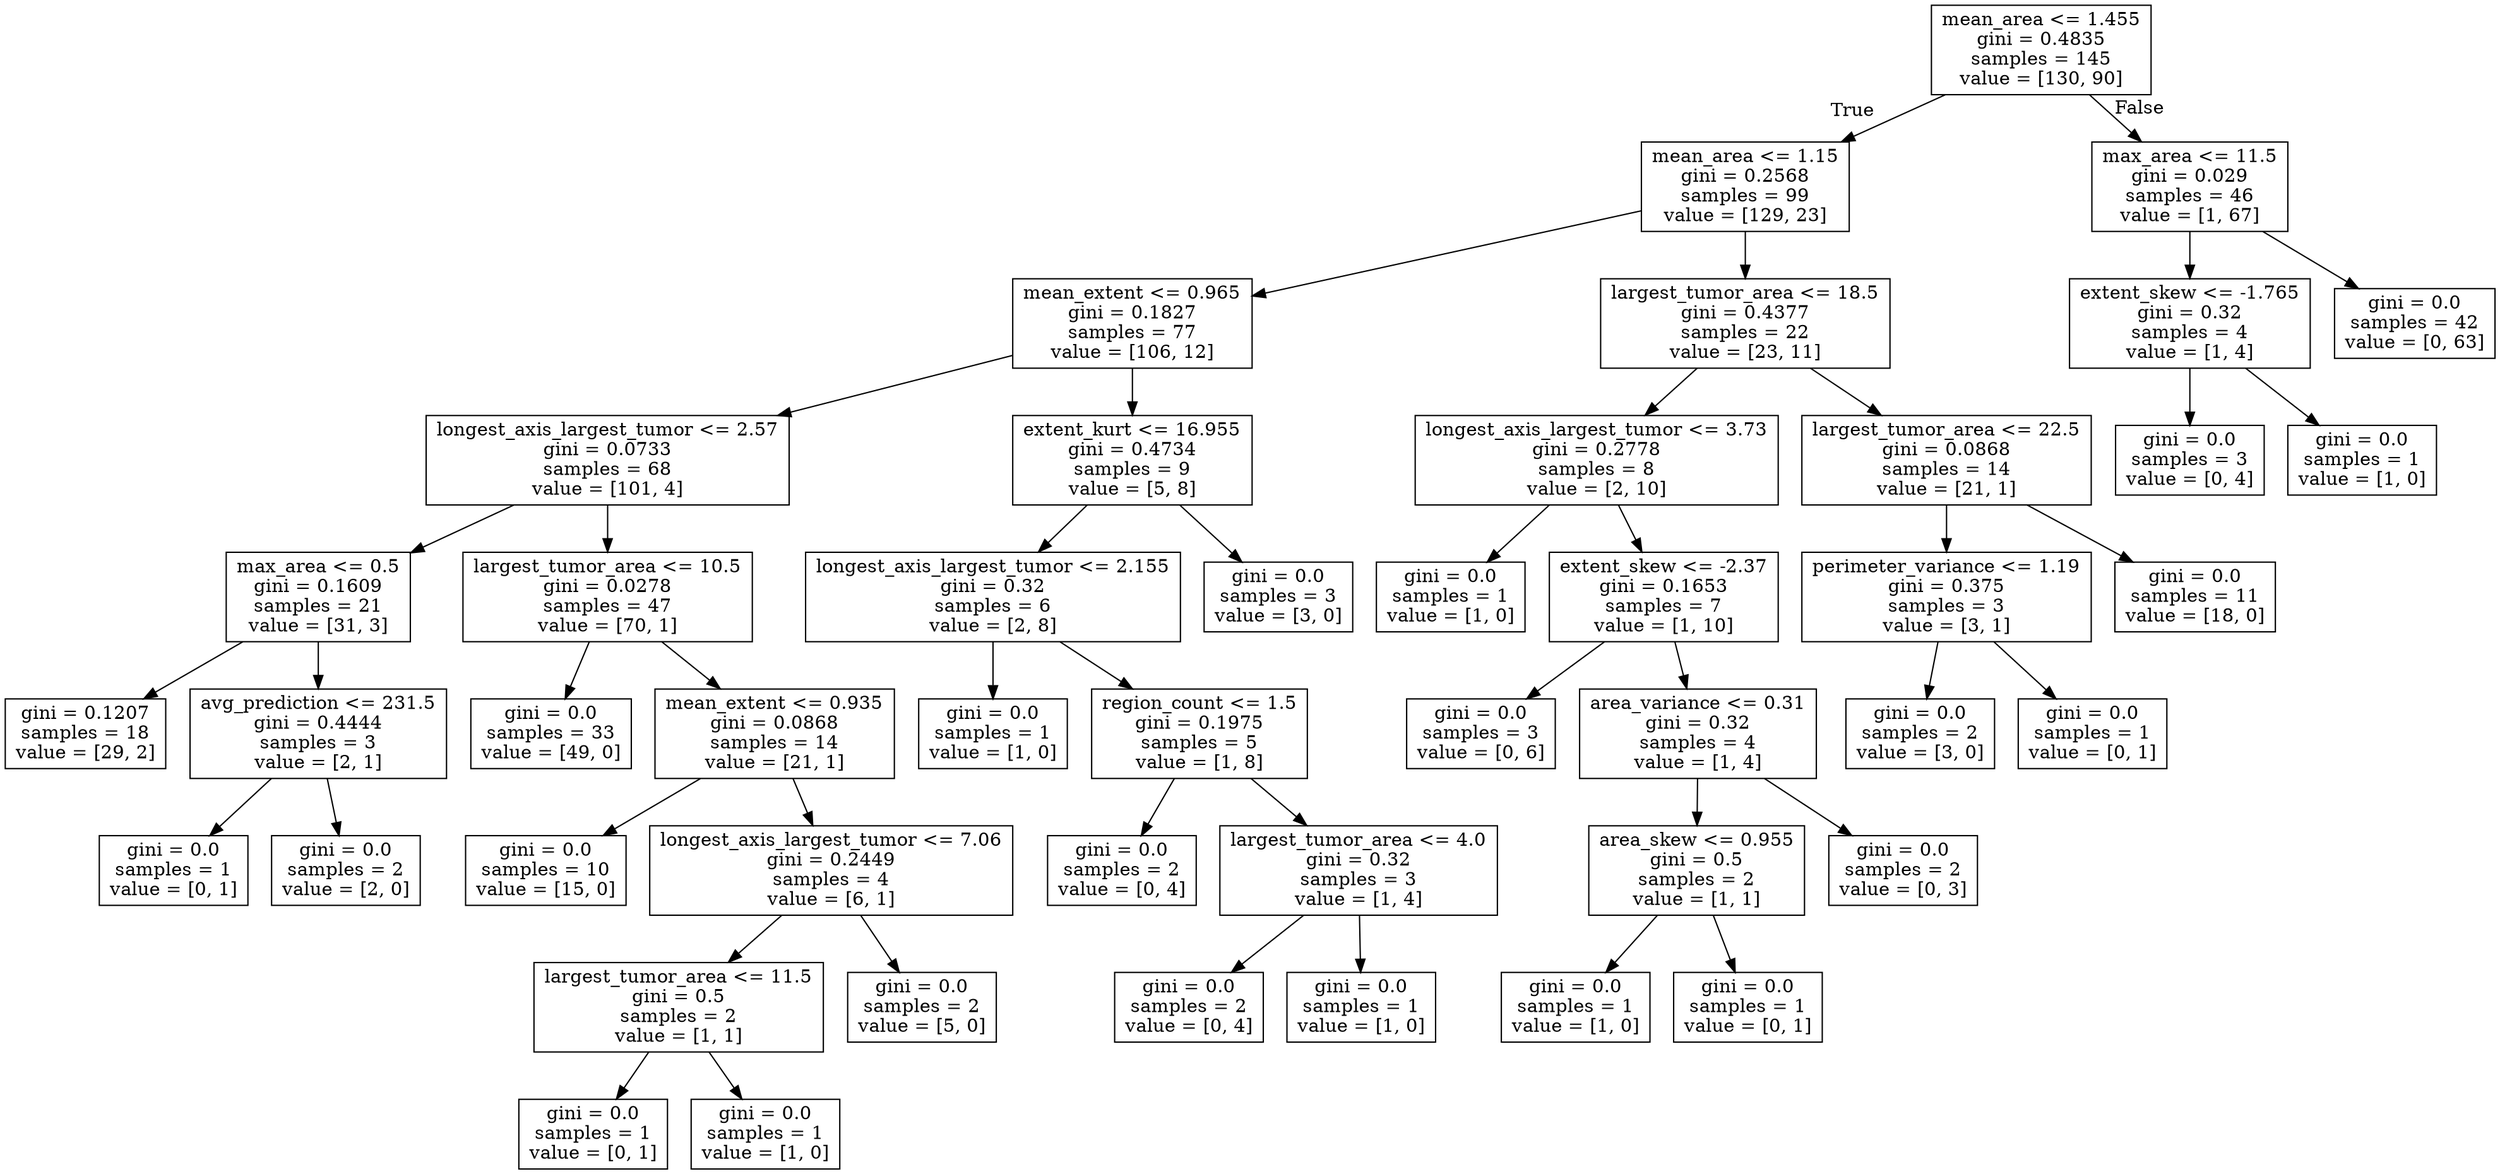 digraph Tree {
node [shape=box] ;
0 [label="mean_area <= 1.455\ngini = 0.4835\nsamples = 145\nvalue = [130, 90]"] ;
1 [label="mean_area <= 1.15\ngini = 0.2568\nsamples = 99\nvalue = [129, 23]"] ;
0 -> 1 [labeldistance=2.5, labelangle=45, headlabel="True"] ;
2 [label="mean_extent <= 0.965\ngini = 0.1827\nsamples = 77\nvalue = [106, 12]"] ;
1 -> 2 ;
3 [label="longest_axis_largest_tumor <= 2.57\ngini = 0.0733\nsamples = 68\nvalue = [101, 4]"] ;
2 -> 3 ;
4 [label="max_area <= 0.5\ngini = 0.1609\nsamples = 21\nvalue = [31, 3]"] ;
3 -> 4 ;
5 [label="gini = 0.1207\nsamples = 18\nvalue = [29, 2]"] ;
4 -> 5 ;
6 [label="avg_prediction <= 231.5\ngini = 0.4444\nsamples = 3\nvalue = [2, 1]"] ;
4 -> 6 ;
7 [label="gini = 0.0\nsamples = 1\nvalue = [0, 1]"] ;
6 -> 7 ;
8 [label="gini = 0.0\nsamples = 2\nvalue = [2, 0]"] ;
6 -> 8 ;
9 [label="largest_tumor_area <= 10.5\ngini = 0.0278\nsamples = 47\nvalue = [70, 1]"] ;
3 -> 9 ;
10 [label="gini = 0.0\nsamples = 33\nvalue = [49, 0]"] ;
9 -> 10 ;
11 [label="mean_extent <= 0.935\ngini = 0.0868\nsamples = 14\nvalue = [21, 1]"] ;
9 -> 11 ;
12 [label="gini = 0.0\nsamples = 10\nvalue = [15, 0]"] ;
11 -> 12 ;
13 [label="longest_axis_largest_tumor <= 7.06\ngini = 0.2449\nsamples = 4\nvalue = [6, 1]"] ;
11 -> 13 ;
14 [label="largest_tumor_area <= 11.5\ngini = 0.5\nsamples = 2\nvalue = [1, 1]"] ;
13 -> 14 ;
15 [label="gini = 0.0\nsamples = 1\nvalue = [0, 1]"] ;
14 -> 15 ;
16 [label="gini = 0.0\nsamples = 1\nvalue = [1, 0]"] ;
14 -> 16 ;
17 [label="gini = 0.0\nsamples = 2\nvalue = [5, 0]"] ;
13 -> 17 ;
18 [label="extent_kurt <= 16.955\ngini = 0.4734\nsamples = 9\nvalue = [5, 8]"] ;
2 -> 18 ;
19 [label="longest_axis_largest_tumor <= 2.155\ngini = 0.32\nsamples = 6\nvalue = [2, 8]"] ;
18 -> 19 ;
20 [label="gini = 0.0\nsamples = 1\nvalue = [1, 0]"] ;
19 -> 20 ;
21 [label="region_count <= 1.5\ngini = 0.1975\nsamples = 5\nvalue = [1, 8]"] ;
19 -> 21 ;
22 [label="gini = 0.0\nsamples = 2\nvalue = [0, 4]"] ;
21 -> 22 ;
23 [label="largest_tumor_area <= 4.0\ngini = 0.32\nsamples = 3\nvalue = [1, 4]"] ;
21 -> 23 ;
24 [label="gini = 0.0\nsamples = 2\nvalue = [0, 4]"] ;
23 -> 24 ;
25 [label="gini = 0.0\nsamples = 1\nvalue = [1, 0]"] ;
23 -> 25 ;
26 [label="gini = 0.0\nsamples = 3\nvalue = [3, 0]"] ;
18 -> 26 ;
27 [label="largest_tumor_area <= 18.5\ngini = 0.4377\nsamples = 22\nvalue = [23, 11]"] ;
1 -> 27 ;
28 [label="longest_axis_largest_tumor <= 3.73\ngini = 0.2778\nsamples = 8\nvalue = [2, 10]"] ;
27 -> 28 ;
29 [label="gini = 0.0\nsamples = 1\nvalue = [1, 0]"] ;
28 -> 29 ;
30 [label="extent_skew <= -2.37\ngini = 0.1653\nsamples = 7\nvalue = [1, 10]"] ;
28 -> 30 ;
31 [label="gini = 0.0\nsamples = 3\nvalue = [0, 6]"] ;
30 -> 31 ;
32 [label="area_variance <= 0.31\ngini = 0.32\nsamples = 4\nvalue = [1, 4]"] ;
30 -> 32 ;
33 [label="area_skew <= 0.955\ngini = 0.5\nsamples = 2\nvalue = [1, 1]"] ;
32 -> 33 ;
34 [label="gini = 0.0\nsamples = 1\nvalue = [1, 0]"] ;
33 -> 34 ;
35 [label="gini = 0.0\nsamples = 1\nvalue = [0, 1]"] ;
33 -> 35 ;
36 [label="gini = 0.0\nsamples = 2\nvalue = [0, 3]"] ;
32 -> 36 ;
37 [label="largest_tumor_area <= 22.5\ngini = 0.0868\nsamples = 14\nvalue = [21, 1]"] ;
27 -> 37 ;
38 [label="perimeter_variance <= 1.19\ngini = 0.375\nsamples = 3\nvalue = [3, 1]"] ;
37 -> 38 ;
39 [label="gini = 0.0\nsamples = 2\nvalue = [3, 0]"] ;
38 -> 39 ;
40 [label="gini = 0.0\nsamples = 1\nvalue = [0, 1]"] ;
38 -> 40 ;
41 [label="gini = 0.0\nsamples = 11\nvalue = [18, 0]"] ;
37 -> 41 ;
42 [label="max_area <= 11.5\ngini = 0.029\nsamples = 46\nvalue = [1, 67]"] ;
0 -> 42 [labeldistance=2.5, labelangle=-45, headlabel="False"] ;
43 [label="extent_skew <= -1.765\ngini = 0.32\nsamples = 4\nvalue = [1, 4]"] ;
42 -> 43 ;
44 [label="gini = 0.0\nsamples = 3\nvalue = [0, 4]"] ;
43 -> 44 ;
45 [label="gini = 0.0\nsamples = 1\nvalue = [1, 0]"] ;
43 -> 45 ;
46 [label="gini = 0.0\nsamples = 42\nvalue = [0, 63]"] ;
42 -> 46 ;
}